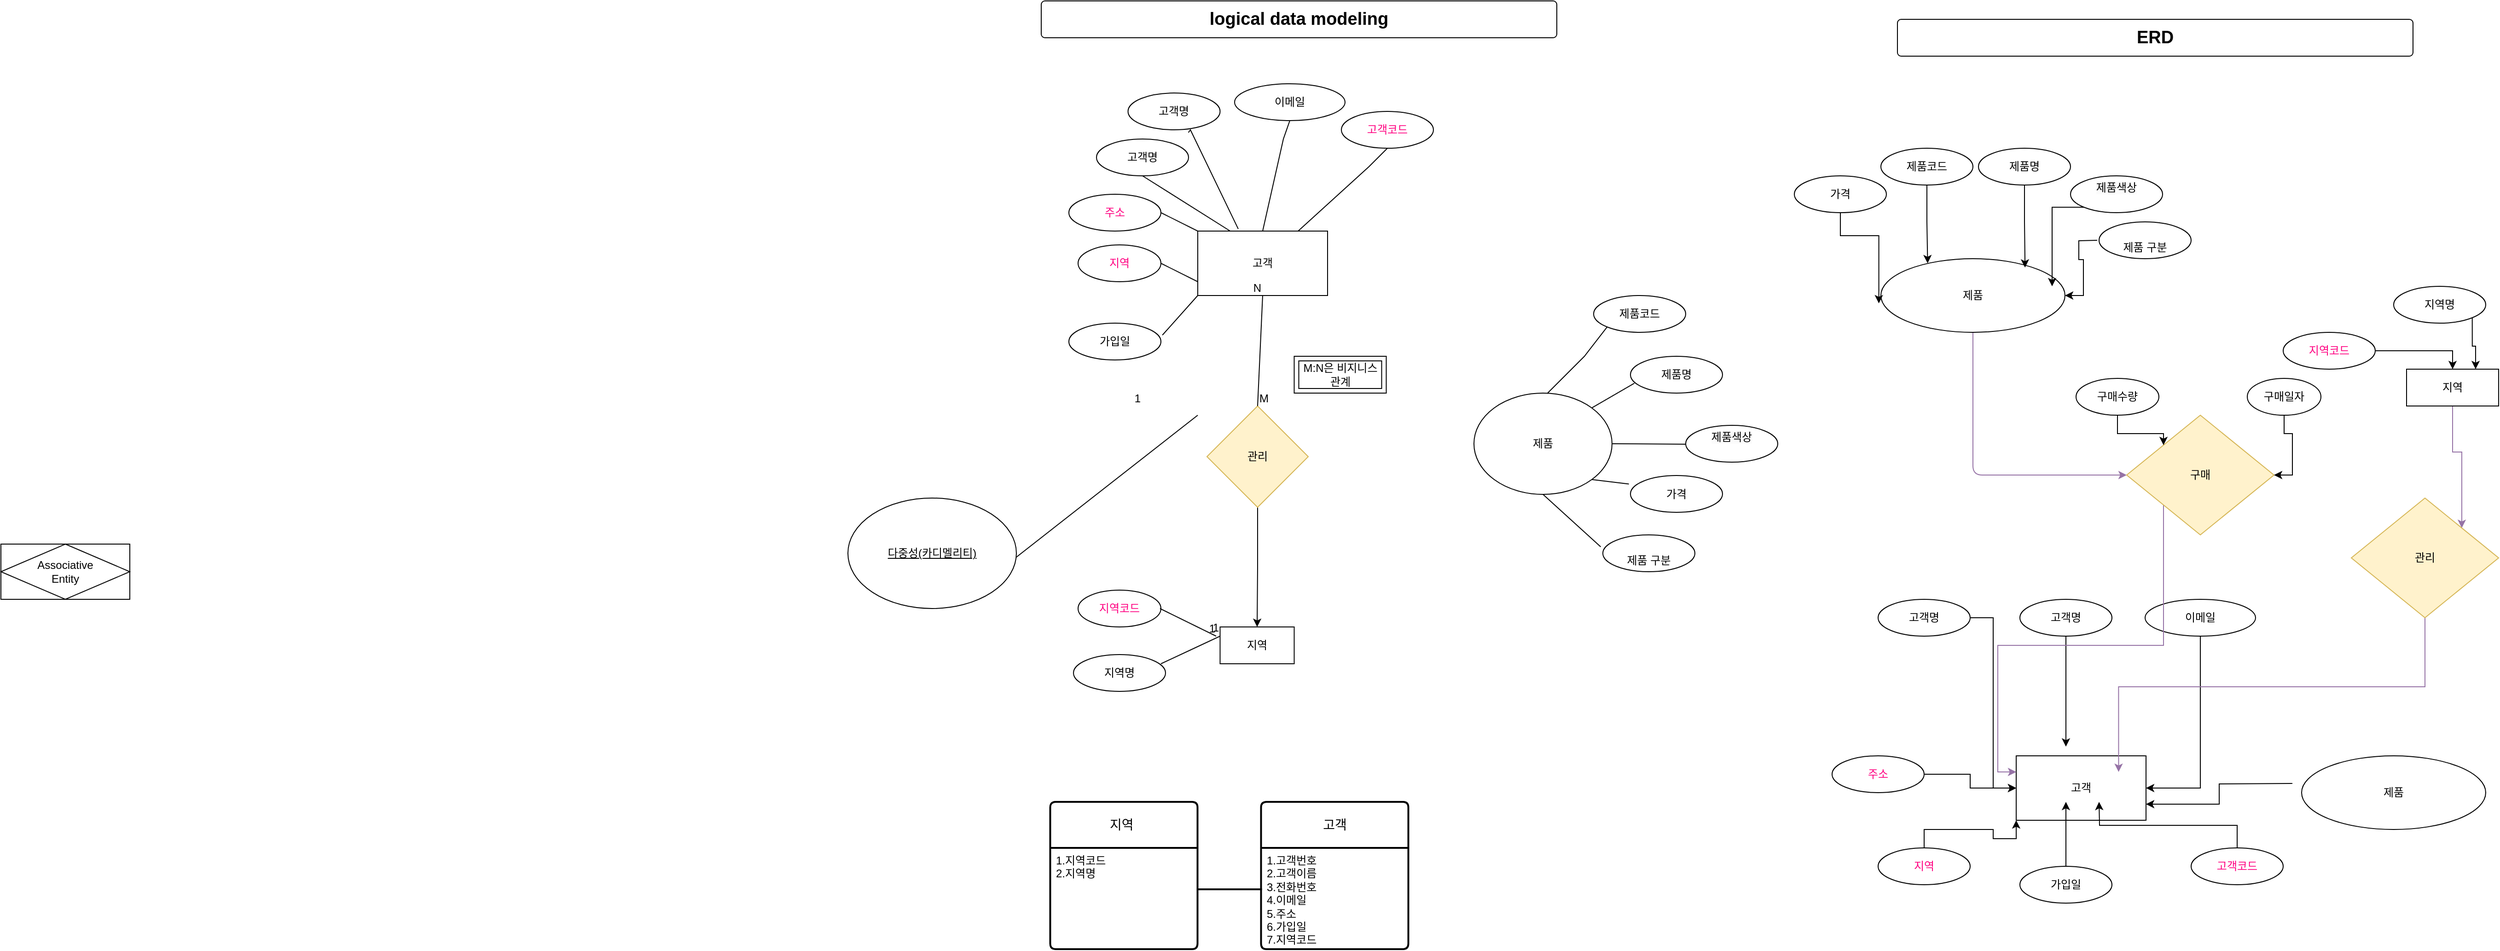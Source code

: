<mxfile version="21.6.5" type="github">
  <diagram name="페이지-1" id="8ceYlJeKnEnoc0hkUmHm">
    <mxGraphModel dx="4450" dy="2098" grid="1" gridSize="10" guides="1" tooltips="1" connect="1" arrows="0" fold="1" page="1" pageScale="1" pageWidth="827" pageHeight="1169" math="0" shadow="0">
      <root>
        <mxCell id="0" />
        <mxCell id="1" parent="0" />
        <mxCell id="tmScAWc0-smr_KVI17uv-12" value="&lt;font style=&quot;vertical-align: inherit;&quot;&gt;&lt;font style=&quot;vertical-align: inherit;&quot;&gt;고객&lt;/font&gt;&lt;/font&gt;" style="whiteSpace=wrap;html=1;align=center;" parent="1" vertex="1">
          <mxGeometry x="259" y="-300" width="141" height="70" as="geometry" />
        </mxCell>
        <mxCell id="tmScAWc0-smr_KVI17uv-17" style="edgeStyle=orthogonalEdgeStyle;rounded=0;orthogonalLoop=1;jettySize=auto;html=1;exitX=1;exitY=0.5;exitDx=0;exitDy=0;entryX=0;entryY=0.5;entryDx=0;entryDy=0;" parent="1" source="tmScAWc0-smr_KVI17uv-13" target="tmScAWc0-smr_KVI17uv-12" edge="1">
          <mxGeometry relative="1" as="geometry" />
        </mxCell>
        <mxCell id="tmScAWc0-smr_KVI17uv-13" value="&lt;font style=&quot;vertical-align: inherit;&quot;&gt;&lt;font style=&quot;vertical-align: inherit;&quot;&gt;고객명&lt;/font&gt;&lt;/font&gt;" style="ellipse;whiteSpace=wrap;html=1;align=center;" parent="1" vertex="1">
          <mxGeometry x="109" y="-470" width="100" height="40" as="geometry" />
        </mxCell>
        <mxCell id="tmScAWc0-smr_KVI17uv-40" style="edgeStyle=orthogonalEdgeStyle;rounded=0;orthogonalLoop=1;jettySize=auto;html=1;exitX=0.5;exitY=1;exitDx=0;exitDy=0;" parent="1" source="tmScAWc0-smr_KVI17uv-18" edge="1">
          <mxGeometry relative="1" as="geometry">
            <mxPoint x="313" y="-310" as="targetPoint" />
          </mxGeometry>
        </mxCell>
        <mxCell id="tmScAWc0-smr_KVI17uv-18" value="&lt;font style=&quot;vertical-align: inherit;&quot;&gt;&lt;font style=&quot;vertical-align: inherit;&quot;&gt;고객명&lt;/font&gt;&lt;/font&gt;" style="ellipse;whiteSpace=wrap;html=1;align=center;" parent="1" vertex="1">
          <mxGeometry x="263" y="-470" width="100" height="40" as="geometry" />
        </mxCell>
        <mxCell id="tmScAWc0-smr_KVI17uv-24" style="edgeStyle=orthogonalEdgeStyle;rounded=0;orthogonalLoop=1;jettySize=auto;html=1;exitX=0.5;exitY=1;exitDx=0;exitDy=0;entryX=1;entryY=0.5;entryDx=0;entryDy=0;" parent="1" source="tmScAWc0-smr_KVI17uv-19" target="tmScAWc0-smr_KVI17uv-12" edge="1">
          <mxGeometry relative="1" as="geometry" />
        </mxCell>
        <mxCell id="tmScAWc0-smr_KVI17uv-19" value="&lt;font style=&quot;vertical-align: inherit;&quot;&gt;&lt;font style=&quot;vertical-align: inherit;&quot;&gt;이메일&lt;/font&gt;&lt;/font&gt;" style="ellipse;whiteSpace=wrap;html=1;align=center;" parent="1" vertex="1">
          <mxGeometry x="399" y="-470" width="120" height="40" as="geometry" />
        </mxCell>
        <mxCell id="tmScAWc0-smr_KVI17uv-34" style="edgeStyle=orthogonalEdgeStyle;rounded=0;orthogonalLoop=1;jettySize=auto;html=1;exitX=1;exitY=0.5;exitDx=0;exitDy=0;" parent="1" source="tmScAWc0-smr_KVI17uv-31" target="tmScAWc0-smr_KVI17uv-12" edge="1">
          <mxGeometry relative="1" as="geometry" />
        </mxCell>
        <mxCell id="tmScAWc0-smr_KVI17uv-31" value="&lt;font color=&quot;#ff0080&quot;&gt;주소&lt;/font&gt;" style="ellipse;whiteSpace=wrap;html=1;align=center;" parent="1" vertex="1">
          <mxGeometry x="59" y="-300" width="100" height="40" as="geometry" />
        </mxCell>
        <mxCell id="tmScAWc0-smr_KVI17uv-35" style="edgeStyle=orthogonalEdgeStyle;rounded=0;orthogonalLoop=1;jettySize=auto;html=1;exitX=0.5;exitY=0;exitDx=0;exitDy=0;entryX=0;entryY=1;entryDx=0;entryDy=0;" parent="1" source="tmScAWc0-smr_KVI17uv-32" target="tmScAWc0-smr_KVI17uv-12" edge="1">
          <mxGeometry relative="1" as="geometry" />
        </mxCell>
        <mxCell id="tmScAWc0-smr_KVI17uv-32" value="&lt;font color=&quot;#ff0080&quot;&gt;지역&lt;/font&gt;" style="ellipse;whiteSpace=wrap;html=1;align=center;" parent="1" vertex="1">
          <mxGeometry x="109" y="-200" width="100" height="40" as="geometry" />
        </mxCell>
        <mxCell id="tmScAWc0-smr_KVI17uv-39" style="edgeStyle=orthogonalEdgeStyle;rounded=0;orthogonalLoop=1;jettySize=auto;html=1;exitX=0.5;exitY=0;exitDx=0;exitDy=0;" parent="1" source="tmScAWc0-smr_KVI17uv-33" edge="1">
          <mxGeometry relative="1" as="geometry">
            <mxPoint x="313" y="-250" as="targetPoint" />
          </mxGeometry>
        </mxCell>
        <mxCell id="tmScAWc0-smr_KVI17uv-33" value="&lt;font style=&quot;vertical-align: inherit;&quot;&gt;&lt;font style=&quot;vertical-align: inherit;&quot;&gt;가입일&lt;/font&gt;&lt;/font&gt;" style="ellipse;whiteSpace=wrap;html=1;align=center;" parent="1" vertex="1">
          <mxGeometry x="263" y="-180" width="100" height="40" as="geometry" />
        </mxCell>
        <mxCell id="tmScAWc0-smr_KVI17uv-42" style="edgeStyle=orthogonalEdgeStyle;rounded=0;orthogonalLoop=1;jettySize=auto;html=1;exitX=0.5;exitY=0;exitDx=0;exitDy=0;" parent="1" source="tmScAWc0-smr_KVI17uv-41" edge="1">
          <mxGeometry relative="1" as="geometry">
            <mxPoint x="349" y="-250" as="targetPoint" />
          </mxGeometry>
        </mxCell>
        <mxCell id="tmScAWc0-smr_KVI17uv-41" value="&lt;font style=&quot;vertical-align: inherit;&quot;&gt;&lt;font color=&quot;#ff0080&quot; style=&quot;vertical-align: inherit;&quot;&gt;고객코드&lt;/font&gt;&lt;/font&gt;" style="ellipse;whiteSpace=wrap;html=1;align=center;" parent="1" vertex="1">
          <mxGeometry x="449" y="-200" width="100" height="40" as="geometry" />
        </mxCell>
        <mxCell id="AtRdUWmvcE0Tz8EeHSm6-30" style="edgeStyle=orthogonalEdgeStyle;rounded=0;orthogonalLoop=1;jettySize=auto;html=1;exitX=0.5;exitY=1;exitDx=0;exitDy=0;entryX=1;entryY=0;entryDx=0;entryDy=0;fillColor=#e1d5e7;strokeColor=#9673a6;" edge="1" parent="1" source="AtRdUWmvcE0Tz8EeHSm6-1" target="AtRdUWmvcE0Tz8EeHSm6-23">
          <mxGeometry relative="1" as="geometry" />
        </mxCell>
        <mxCell id="AtRdUWmvcE0Tz8EeHSm6-1" value="지역" style="whiteSpace=wrap;html=1;align=center;" vertex="1" parent="1">
          <mxGeometry x="683" y="-720" width="100" height="40" as="geometry" />
        </mxCell>
        <mxCell id="AtRdUWmvcE0Tz8EeHSm6-6" style="edgeStyle=orthogonalEdgeStyle;rounded=0;orthogonalLoop=1;jettySize=auto;html=1;exitX=1;exitY=0.5;exitDx=0;exitDy=0;entryX=0.5;entryY=0;entryDx=0;entryDy=0;" edge="1" parent="1" source="AtRdUWmvcE0Tz8EeHSm6-2" target="AtRdUWmvcE0Tz8EeHSm6-1">
          <mxGeometry relative="1" as="geometry" />
        </mxCell>
        <mxCell id="AtRdUWmvcE0Tz8EeHSm6-2" value="&lt;font color=&quot;#ff0080&quot;&gt;지역코드&lt;/font&gt;" style="ellipse;whiteSpace=wrap;html=1;align=center;" vertex="1" parent="1">
          <mxGeometry x="549" y="-760" width="100" height="40" as="geometry" />
        </mxCell>
        <mxCell id="AtRdUWmvcE0Tz8EeHSm6-26" style="edgeStyle=orthogonalEdgeStyle;rounded=0;orthogonalLoop=1;jettySize=auto;html=1;exitX=1;exitY=1;exitDx=0;exitDy=0;entryX=0.75;entryY=0;entryDx=0;entryDy=0;" edge="1" parent="1" source="AtRdUWmvcE0Tz8EeHSm6-3" target="AtRdUWmvcE0Tz8EeHSm6-1">
          <mxGeometry relative="1" as="geometry" />
        </mxCell>
        <mxCell id="AtRdUWmvcE0Tz8EeHSm6-3" value="지역명" style="ellipse;whiteSpace=wrap;html=1;align=center;" vertex="1" parent="1">
          <mxGeometry x="669" y="-810" width="100" height="40" as="geometry" />
        </mxCell>
        <mxCell id="AtRdUWmvcE0Tz8EeHSm6-9" style="edgeStyle=orthogonalEdgeStyle;rounded=0;orthogonalLoop=1;jettySize=auto;html=1;exitX=0;exitY=0.5;exitDx=0;exitDy=0;entryX=1;entryY=0.75;entryDx=0;entryDy=0;" edge="1" parent="1" target="tmScAWc0-smr_KVI17uv-12">
          <mxGeometry relative="1" as="geometry">
            <mxPoint x="559" y="-270" as="sourcePoint" />
          </mxGeometry>
        </mxCell>
        <mxCell id="AtRdUWmvcE0Tz8EeHSm6-34" style="edgeStyle=orthogonalEdgeStyle;rounded=1;orthogonalLoop=1;jettySize=auto;html=1;exitX=0.5;exitY=1;exitDx=0;exitDy=0;entryX=0;entryY=0.5;entryDx=0;entryDy=0;fillColor=#e1d5e7;strokeColor=#9673a6;" edge="1" parent="1" source="AtRdUWmvcE0Tz8EeHSm6-8" target="AtRdUWmvcE0Tz8EeHSm6-31">
          <mxGeometry relative="1" as="geometry" />
        </mxCell>
        <mxCell id="AtRdUWmvcE0Tz8EeHSm6-8" value="제품" style="ellipse;whiteSpace=wrap;html=1;align=center;" vertex="1" parent="1">
          <mxGeometry x="112" y="-840" width="200" height="80" as="geometry" />
        </mxCell>
        <mxCell id="AtRdUWmvcE0Tz8EeHSm6-10" value="제품" style="ellipse;whiteSpace=wrap;html=1;align=center;" vertex="1" parent="1">
          <mxGeometry x="569" y="-300" width="200" height="80" as="geometry" />
        </mxCell>
        <mxCell id="AtRdUWmvcE0Tz8EeHSm6-20" style="edgeStyle=orthogonalEdgeStyle;rounded=0;orthogonalLoop=1;jettySize=auto;html=1;exitX=0.5;exitY=1;exitDx=0;exitDy=0;entryX=-0.011;entryY=0.606;entryDx=0;entryDy=0;entryPerimeter=0;" edge="1" parent="1" source="AtRdUWmvcE0Tz8EeHSm6-11" target="AtRdUWmvcE0Tz8EeHSm6-8">
          <mxGeometry relative="1" as="geometry" />
        </mxCell>
        <mxCell id="AtRdUWmvcE0Tz8EeHSm6-11" value="가격" style="ellipse;whiteSpace=wrap;html=1;align=center;" vertex="1" parent="1">
          <mxGeometry x="18" y="-930" width="100" height="40" as="geometry" />
        </mxCell>
        <mxCell id="AtRdUWmvcE0Tz8EeHSm6-19" style="edgeStyle=orthogonalEdgeStyle;rounded=0;orthogonalLoop=1;jettySize=auto;html=1;exitX=0.5;exitY=1;exitDx=0;exitDy=0;entryX=0.254;entryY=0.062;entryDx=0;entryDy=0;entryPerimeter=0;" edge="1" parent="1" source="AtRdUWmvcE0Tz8EeHSm6-12" target="AtRdUWmvcE0Tz8EeHSm6-8">
          <mxGeometry relative="1" as="geometry" />
        </mxCell>
        <mxCell id="AtRdUWmvcE0Tz8EeHSm6-12" value="제품코드" style="ellipse;whiteSpace=wrap;html=1;align=center;" vertex="1" parent="1">
          <mxGeometry x="112" y="-960" width="100" height="40" as="geometry" />
        </mxCell>
        <mxCell id="AtRdUWmvcE0Tz8EeHSm6-17" style="edgeStyle=orthogonalEdgeStyle;rounded=0;orthogonalLoop=1;jettySize=auto;html=1;exitX=0;exitY=1;exitDx=0;exitDy=0;entryX=0.93;entryY=0.375;entryDx=0;entryDy=0;entryPerimeter=0;" edge="1" parent="1" source="AtRdUWmvcE0Tz8EeHSm6-13" target="AtRdUWmvcE0Tz8EeHSm6-8">
          <mxGeometry relative="1" as="geometry" />
        </mxCell>
        <mxCell id="AtRdUWmvcE0Tz8EeHSm6-13" value="&#xa;&lt;span style=&quot;color: rgb(0, 0, 0); font-family: Helvetica; font-size: 12px; font-style: normal; font-variant-ligatures: normal; font-variant-caps: normal; font-weight: 400; letter-spacing: normal; orphans: 2; text-align: center; text-indent: 0px; text-transform: none; widows: 2; word-spacing: 0px; -webkit-text-stroke-width: 0px; background-color: rgb(251, 251, 251); text-decoration-thickness: initial; text-decoration-style: initial; text-decoration-color: initial; float: none; display: inline !important;&quot;&gt;제품색상&lt;/span&gt;&#xa;&#xa;" style="ellipse;whiteSpace=wrap;html=1;align=center;" vertex="1" parent="1">
          <mxGeometry x="318" y="-930" width="100" height="40" as="geometry" />
        </mxCell>
        <mxCell id="AtRdUWmvcE0Tz8EeHSm6-18" style="edgeStyle=orthogonalEdgeStyle;rounded=0;orthogonalLoop=1;jettySize=auto;html=1;exitX=0.5;exitY=1;exitDx=0;exitDy=0;entryX=0.783;entryY=0.121;entryDx=0;entryDy=0;entryPerimeter=0;" edge="1" parent="1" source="AtRdUWmvcE0Tz8EeHSm6-14" target="AtRdUWmvcE0Tz8EeHSm6-8">
          <mxGeometry relative="1" as="geometry" />
        </mxCell>
        <mxCell id="AtRdUWmvcE0Tz8EeHSm6-14" value="제품명" style="ellipse;whiteSpace=wrap;html=1;align=center;" vertex="1" parent="1">
          <mxGeometry x="218" y="-960" width="100" height="40" as="geometry" />
        </mxCell>
        <mxCell id="AtRdUWmvcE0Tz8EeHSm6-16" style="edgeStyle=orthogonalEdgeStyle;rounded=0;orthogonalLoop=1;jettySize=auto;html=1;exitX=0;exitY=0.5;exitDx=0;exitDy=0;entryX=1;entryY=0.5;entryDx=0;entryDy=0;" edge="1" parent="1" target="AtRdUWmvcE0Tz8EeHSm6-8">
          <mxGeometry relative="1" as="geometry">
            <mxPoint x="347.0" y="-860" as="sourcePoint" />
          </mxGeometry>
        </mxCell>
        <mxCell id="AtRdUWmvcE0Tz8EeHSm6-15" value="&lt;br&gt;제품 구분" style="ellipse;whiteSpace=wrap;html=1;align=center;" vertex="1" parent="1">
          <mxGeometry x="349" y="-880" width="100" height="40" as="geometry" />
        </mxCell>
        <mxCell id="AtRdUWmvcE0Tz8EeHSm6-21" value="Associative&#xa;Entity" style="shape=associativeEntity;whiteSpace=wrap;html=1;align=center;" vertex="1" parent="1">
          <mxGeometry x="-1930" y="-530" width="140" height="60" as="geometry" />
        </mxCell>
        <mxCell id="AtRdUWmvcE0Tz8EeHSm6-24" style="edgeStyle=orthogonalEdgeStyle;rounded=0;orthogonalLoop=1;jettySize=auto;html=1;exitX=0.5;exitY=1;exitDx=0;exitDy=0;entryX=0.789;entryY=0.25;entryDx=0;entryDy=0;entryPerimeter=0;fillColor=#e1d5e7;strokeColor=#9673a6;" edge="1" parent="1" source="AtRdUWmvcE0Tz8EeHSm6-23" target="tmScAWc0-smr_KVI17uv-12">
          <mxGeometry relative="1" as="geometry" />
        </mxCell>
        <mxCell id="AtRdUWmvcE0Tz8EeHSm6-23" value="관리" style="shape=rhombus;perimeter=rhombusPerimeter;whiteSpace=wrap;html=1;align=center;rotation=0;fillColor=#fff2cc;strokeColor=#d6b656;" vertex="1" parent="1">
          <mxGeometry x="623" y="-580" width="160" height="130" as="geometry" />
        </mxCell>
        <mxCell id="AtRdUWmvcE0Tz8EeHSm6-33" style="edgeStyle=orthogonalEdgeStyle;rounded=0;orthogonalLoop=1;jettySize=auto;html=1;exitX=0;exitY=1;exitDx=0;exitDy=0;entryX=0;entryY=0.25;entryDx=0;entryDy=0;fillColor=#e1d5e7;strokeColor=#9673a6;" edge="1" parent="1" source="AtRdUWmvcE0Tz8EeHSm6-31" target="tmScAWc0-smr_KVI17uv-12">
          <mxGeometry relative="1" as="geometry" />
        </mxCell>
        <mxCell id="AtRdUWmvcE0Tz8EeHSm6-31" value="구매" style="shape=rhombus;perimeter=rhombusPerimeter;whiteSpace=wrap;html=1;align=center;rotation=0;fillColor=#fff2cc;strokeColor=#d6b656;" vertex="1" parent="1">
          <mxGeometry x="379" y="-670" width="160" height="130" as="geometry" />
        </mxCell>
        <mxCell id="AtRdUWmvcE0Tz8EeHSm6-38" style="edgeStyle=orthogonalEdgeStyle;rounded=0;orthogonalLoop=1;jettySize=auto;html=1;exitX=0.5;exitY=1;exitDx=0;exitDy=0;entryX=0;entryY=0;entryDx=0;entryDy=0;" edge="1" parent="1" source="AtRdUWmvcE0Tz8EeHSm6-35" target="AtRdUWmvcE0Tz8EeHSm6-31">
          <mxGeometry relative="1" as="geometry" />
        </mxCell>
        <mxCell id="AtRdUWmvcE0Tz8EeHSm6-35" value="구매수량" style="ellipse;whiteSpace=wrap;html=1;align=center;" vertex="1" parent="1">
          <mxGeometry x="324" y="-710" width="90" height="40" as="geometry" />
        </mxCell>
        <mxCell id="AtRdUWmvcE0Tz8EeHSm6-37" style="edgeStyle=orthogonalEdgeStyle;rounded=0;orthogonalLoop=1;jettySize=auto;html=1;exitX=0.5;exitY=1;exitDx=0;exitDy=0;entryX=1;entryY=0.5;entryDx=0;entryDy=0;" edge="1" parent="1" source="AtRdUWmvcE0Tz8EeHSm6-36" target="AtRdUWmvcE0Tz8EeHSm6-31">
          <mxGeometry relative="1" as="geometry" />
        </mxCell>
        <mxCell id="AtRdUWmvcE0Tz8EeHSm6-36" value="구매일자" style="ellipse;whiteSpace=wrap;html=1;align=center;" vertex="1" parent="1">
          <mxGeometry x="510" y="-710" width="80" height="40" as="geometry" />
        </mxCell>
        <mxCell id="AtRdUWmvcE0Tz8EeHSm6-39" value="&lt;b&gt;&lt;font style=&quot;font-size: 19px;&quot;&gt;ERD&lt;/font&gt;&lt;/b&gt;" style="rounded=1;arcSize=10;whiteSpace=wrap;html=1;align=center;" vertex="1" parent="1">
          <mxGeometry x="130" y="-1100" width="560" height="40" as="geometry" />
        </mxCell>
        <mxCell id="AtRdUWmvcE0Tz8EeHSm6-40" value="&lt;span style=&quot;font-size: 19px;&quot;&gt;&lt;b&gt;logical data modeling&lt;/b&gt;&lt;/span&gt;" style="rounded=1;arcSize=10;whiteSpace=wrap;html=1;align=center;" vertex="1" parent="1">
          <mxGeometry x="-800" y="-1120" width="560" height="40" as="geometry" />
        </mxCell>
        <mxCell id="AtRdUWmvcE0Tz8EeHSm6-41" value="&lt;font style=&quot;vertical-align: inherit;&quot;&gt;&lt;font style=&quot;vertical-align: inherit;&quot;&gt;고객&lt;/font&gt;&lt;/font&gt;" style="whiteSpace=wrap;html=1;align=center;" vertex="1" parent="1">
          <mxGeometry x="-630" y="-870" width="141" height="70" as="geometry" />
        </mxCell>
        <mxCell id="AtRdUWmvcE0Tz8EeHSm6-42" value="&lt;font style=&quot;vertical-align: inherit;&quot;&gt;&lt;font style=&quot;vertical-align: inherit;&quot;&gt;고객명&lt;/font&gt;&lt;/font&gt;" style="ellipse;whiteSpace=wrap;html=1;align=center;" vertex="1" parent="1">
          <mxGeometry x="-740" y="-970" width="100" height="40" as="geometry" />
        </mxCell>
        <mxCell id="AtRdUWmvcE0Tz8EeHSm6-43" value="&lt;font style=&quot;vertical-align: inherit;&quot;&gt;&lt;font style=&quot;vertical-align: inherit;&quot;&gt;고객명&lt;/font&gt;&lt;/font&gt;" style="ellipse;whiteSpace=wrap;html=1;align=center;" vertex="1" parent="1">
          <mxGeometry x="-705.75" y="-1020" width="100" height="40" as="geometry" />
        </mxCell>
        <mxCell id="AtRdUWmvcE0Tz8EeHSm6-44" value="&lt;font style=&quot;vertical-align: inherit;&quot;&gt;&lt;font style=&quot;vertical-align: inherit;&quot;&gt;이메일&lt;/font&gt;&lt;/font&gt;" style="ellipse;whiteSpace=wrap;html=1;align=center;" vertex="1" parent="1">
          <mxGeometry x="-590" y="-1030" width="120" height="40" as="geometry" />
        </mxCell>
        <mxCell id="AtRdUWmvcE0Tz8EeHSm6-46" value="&lt;font color=&quot;#ff0080&quot;&gt;주소&lt;/font&gt;" style="ellipse;whiteSpace=wrap;html=1;align=center;" vertex="1" parent="1">
          <mxGeometry x="-770" y="-910" width="100" height="40" as="geometry" />
        </mxCell>
        <mxCell id="AtRdUWmvcE0Tz8EeHSm6-48" value="&lt;font color=&quot;#ff0080&quot;&gt;지역&lt;/font&gt;" style="ellipse;whiteSpace=wrap;html=1;align=center;" vertex="1" parent="1">
          <mxGeometry x="-760" y="-855" width="90" height="40" as="geometry" />
        </mxCell>
        <mxCell id="AtRdUWmvcE0Tz8EeHSm6-50" value="&lt;font style=&quot;vertical-align: inherit;&quot;&gt;&lt;font style=&quot;vertical-align: inherit;&quot;&gt;가입일&lt;/font&gt;&lt;/font&gt;" style="ellipse;whiteSpace=wrap;html=1;align=center;" vertex="1" parent="1">
          <mxGeometry x="-770" y="-770" width="100" height="40" as="geometry" />
        </mxCell>
        <mxCell id="AtRdUWmvcE0Tz8EeHSm6-51" value="&lt;font style=&quot;vertical-align: inherit;&quot;&gt;&lt;font color=&quot;#ff0080&quot; style=&quot;vertical-align: inherit;&quot;&gt;고객코드&lt;/font&gt;&lt;/font&gt;" style="ellipse;whiteSpace=wrap;html=1;align=center;rotation=0;" vertex="1" parent="1">
          <mxGeometry x="-474" y="-1000" width="100" height="40" as="geometry" />
        </mxCell>
        <mxCell id="AtRdUWmvcE0Tz8EeHSm6-71" value="지역&lt;span style=&quot;white-space: pre;&quot;&gt;&#x9;&lt;/span&gt;" style="swimlane;childLayout=stackLayout;horizontal=1;startSize=50;horizontalStack=0;rounded=1;fontSize=14;fontStyle=0;strokeWidth=2;resizeParent=0;resizeLast=1;shadow=0;dashed=0;align=center;arcSize=4;whiteSpace=wrap;html=1;" vertex="1" parent="1">
          <mxGeometry x="-790.25" y="-250" width="160" height="160" as="geometry" />
        </mxCell>
        <mxCell id="AtRdUWmvcE0Tz8EeHSm6-72" value="1.지역코드&lt;br&gt;2.지역명" style="align=left;strokeColor=none;fillColor=none;spacingLeft=4;fontSize=12;verticalAlign=top;resizable=0;rotatable=0;part=1;html=1;" vertex="1" parent="AtRdUWmvcE0Tz8EeHSm6-71">
          <mxGeometry y="50" width="160" height="110" as="geometry" />
        </mxCell>
        <mxCell id="AtRdUWmvcE0Tz8EeHSm6-101" style="edgeStyle=orthogonalEdgeStyle;rounded=0;orthogonalLoop=1;jettySize=auto;html=1;exitX=0.5;exitY=1;exitDx=0;exitDy=0;entryX=0.5;entryY=0;entryDx=0;entryDy=0;" edge="1" parent="1" source="AtRdUWmvcE0Tz8EeHSm6-74" target="AtRdUWmvcE0Tz8EeHSm6-75">
          <mxGeometry relative="1" as="geometry" />
        </mxCell>
        <mxCell id="AtRdUWmvcE0Tz8EeHSm6-74" value="관리" style="shape=rhombus;perimeter=rhombusPerimeter;whiteSpace=wrap;html=1;align=center;rotation=0;fillColor=#fff2cc;strokeColor=#d6b656;" vertex="1" parent="1">
          <mxGeometry x="-620" y="-680" width="110" height="110" as="geometry" />
        </mxCell>
        <mxCell id="AtRdUWmvcE0Tz8EeHSm6-75" value="지역" style="whiteSpace=wrap;html=1;align=center;" vertex="1" parent="1">
          <mxGeometry x="-605.75" y="-440" width="80.5" height="40" as="geometry" />
        </mxCell>
        <mxCell id="AtRdUWmvcE0Tz8EeHSm6-77" value="&lt;font color=&quot;#ff0080&quot;&gt;지역코드&lt;/font&gt;" style="ellipse;whiteSpace=wrap;html=1;align=center;" vertex="1" parent="1">
          <mxGeometry x="-760" y="-480" width="90" height="40" as="geometry" />
        </mxCell>
        <mxCell id="AtRdUWmvcE0Tz8EeHSm6-78" value="지역명" style="ellipse;whiteSpace=wrap;html=1;align=center;" vertex="1" parent="1">
          <mxGeometry x="-765" y="-410" width="100" height="40" as="geometry" />
        </mxCell>
        <mxCell id="AtRdUWmvcE0Tz8EeHSm6-97" value="" style="endArrow=none;html=1;rounded=0;" edge="1" parent="1">
          <mxGeometry relative="1" as="geometry">
            <mxPoint x="-671" y="-460" as="sourcePoint" />
            <mxPoint x="-610" y="-430" as="targetPoint" />
          </mxGeometry>
        </mxCell>
        <mxCell id="AtRdUWmvcE0Tz8EeHSm6-98" value="1" style="resizable=0;html=1;whiteSpace=wrap;align=right;verticalAlign=bottom;" connectable="0" vertex="1" parent="AtRdUWmvcE0Tz8EeHSm6-97">
          <mxGeometry x="1" relative="1" as="geometry" />
        </mxCell>
        <mxCell id="AtRdUWmvcE0Tz8EeHSm6-99" value="" style="endArrow=none;html=1;rounded=0;entryX=0;entryY=0.25;entryDx=0;entryDy=0;" edge="1" parent="1" target="AtRdUWmvcE0Tz8EeHSm6-75">
          <mxGeometry relative="1" as="geometry">
            <mxPoint x="-670" y="-400" as="sourcePoint" />
            <mxPoint x="-609" y="-370" as="targetPoint" />
          </mxGeometry>
        </mxCell>
        <mxCell id="AtRdUWmvcE0Tz8EeHSm6-100" value="1" style="resizable=0;html=1;whiteSpace=wrap;align=right;verticalAlign=bottom;" connectable="0" vertex="1" parent="AtRdUWmvcE0Tz8EeHSm6-99">
          <mxGeometry x="1" relative="1" as="geometry" />
        </mxCell>
        <mxCell id="AtRdUWmvcE0Tz8EeHSm6-103" value="" style="endArrow=none;html=1;rounded=0;" edge="1" parent="1">
          <mxGeometry relative="1" as="geometry">
            <mxPoint x="-860" y="-490" as="sourcePoint" />
            <mxPoint x="-630" y="-670" as="targetPoint" />
          </mxGeometry>
        </mxCell>
        <mxCell id="AtRdUWmvcE0Tz8EeHSm6-104" value="1" style="resizable=0;html=1;whiteSpace=wrap;align=right;verticalAlign=bottom;" connectable="0" vertex="1" parent="AtRdUWmvcE0Tz8EeHSm6-103">
          <mxGeometry x="1" relative="1" as="geometry">
            <mxPoint x="-60" y="-10" as="offset" />
          </mxGeometry>
        </mxCell>
        <mxCell id="AtRdUWmvcE0Tz8EeHSm6-105" value="다중성(카디멜리티)" style="ellipse;whiteSpace=wrap;html=1;align=center;fontStyle=4;" vertex="1" parent="1">
          <mxGeometry x="-1010" y="-580" width="183" height="120" as="geometry" />
        </mxCell>
        <mxCell id="AtRdUWmvcE0Tz8EeHSm6-107" value="고객&lt;br&gt;" style="swimlane;childLayout=stackLayout;horizontal=1;startSize=50;horizontalStack=0;rounded=1;fontSize=14;fontStyle=0;strokeWidth=2;resizeParent=0;resizeLast=1;shadow=0;dashed=0;align=center;arcSize=4;whiteSpace=wrap;html=1;" vertex="1" parent="1">
          <mxGeometry x="-561.25" y="-250" width="160" height="160" as="geometry" />
        </mxCell>
        <mxCell id="AtRdUWmvcE0Tz8EeHSm6-108" value="1.고객번호&lt;br&gt;2.고객이름&lt;br&gt;3.전화번호&lt;br&gt;4.이메일&lt;br&gt;5.주소&lt;br&gt;6.가입일&lt;br&gt;7.지역코드" style="align=left;strokeColor=none;fillColor=none;spacingLeft=4;fontSize=12;verticalAlign=top;resizable=0;rotatable=0;part=1;html=1;" vertex="1" parent="AtRdUWmvcE0Tz8EeHSm6-107">
          <mxGeometry y="50" width="160" height="110" as="geometry" />
        </mxCell>
        <mxCell id="AtRdUWmvcE0Tz8EeHSm6-109" value="" style="endArrow=none;html=1;rounded=0;exitX=0;exitY=0;exitDx=0;exitDy=0;entryX=1;entryY=0.5;entryDx=0;entryDy=0;" edge="1" parent="1" source="AtRdUWmvcE0Tz8EeHSm6-41" target="AtRdUWmvcE0Tz8EeHSm6-46">
          <mxGeometry width="50" height="50" relative="1" as="geometry">
            <mxPoint x="-690" y="-855" as="sourcePoint" />
            <mxPoint x="-640" y="-905" as="targetPoint" />
          </mxGeometry>
        </mxCell>
        <mxCell id="AtRdUWmvcE0Tz8EeHSm6-111" value="" style="endArrow=none;html=1;rounded=0;" edge="1" parent="1" source="AtRdUWmvcE0Tz8EeHSm6-41">
          <mxGeometry width="50" height="50" relative="1" as="geometry">
            <mxPoint x="-474" y="-910" as="sourcePoint" />
            <mxPoint x="-424" y="-960" as="targetPoint" />
            <Array as="points">
              <mxPoint x="-444" y="-940" />
            </Array>
          </mxGeometry>
        </mxCell>
        <mxCell id="AtRdUWmvcE0Tz8EeHSm6-112" value="" style="endArrow=none;html=1;rounded=0;exitX=0.5;exitY=0;exitDx=0;exitDy=0;entryX=0.5;entryY=1;entryDx=0;entryDy=0;" edge="1" parent="1" source="AtRdUWmvcE0Tz8EeHSm6-41" target="AtRdUWmvcE0Tz8EeHSm6-44">
          <mxGeometry width="50" height="50" relative="1" as="geometry">
            <mxPoint x="-614" y="-900" as="sourcePoint" />
            <mxPoint x="-517" y="-990" as="targetPoint" />
            <Array as="points">
              <mxPoint x="-537" y="-970" />
            </Array>
          </mxGeometry>
        </mxCell>
        <mxCell id="AtRdUWmvcE0Tz8EeHSm6-113" value="" style="endArrow=none;html=1;rounded=0;exitX=0.312;exitY=-0.033;exitDx=0;exitDy=0;exitPerimeter=0;entryX=0.656;entryY=1.075;entryDx=0;entryDy=0;entryPerimeter=0;" edge="1" parent="1" source="AtRdUWmvcE0Tz8EeHSm6-41" target="AtRdUWmvcE0Tz8EeHSm6-43">
          <mxGeometry width="50" height="50" relative="1" as="geometry">
            <mxPoint x="-660" y="-880" as="sourcePoint" />
            <mxPoint x="-618" y="-1000" as="targetPoint" />
            <Array as="points">
              <mxPoint x="-638" y="-980" />
            </Array>
          </mxGeometry>
        </mxCell>
        <mxCell id="AtRdUWmvcE0Tz8EeHSm6-115" value="" style="endArrow=none;html=1;rounded=0;exitX=0;exitY=0;exitDx=0;exitDy=0;entryX=1;entryY=0.5;entryDx=0;entryDy=0;" edge="1" parent="1">
          <mxGeometry width="50" height="50" relative="1" as="geometry">
            <mxPoint x="-630" y="-815" as="sourcePoint" />
            <mxPoint x="-670" y="-835" as="targetPoint" />
            <Array as="points" />
          </mxGeometry>
        </mxCell>
        <mxCell id="AtRdUWmvcE0Tz8EeHSm6-116" value="" style="endArrow=none;html=1;rounded=0;entryX=0;entryY=1;entryDx=0;entryDy=0;exitX=1.016;exitY=0.325;exitDx=0;exitDy=0;exitPerimeter=0;" edge="1" parent="1" source="AtRdUWmvcE0Tz8EeHSm6-50" target="AtRdUWmvcE0Tz8EeHSm6-41">
          <mxGeometry width="50" height="50" relative="1" as="geometry">
            <mxPoint x="-693" y="-740" as="sourcePoint" />
            <mxPoint x="-630" y="-800" as="targetPoint" />
            <Array as="points" />
          </mxGeometry>
        </mxCell>
        <mxCell id="AtRdUWmvcE0Tz8EeHSm6-119" value="" style="endArrow=none;html=1;rounded=0;entryX=0.25;entryY=0;entryDx=0;entryDy=0;exitX=0.5;exitY=1;exitDx=0;exitDy=0;" edge="1" parent="1" source="AtRdUWmvcE0Tz8EeHSm6-42" target="AtRdUWmvcE0Tz8EeHSm6-41">
          <mxGeometry width="50" height="50" relative="1" as="geometry">
            <mxPoint x="-630" y="-945" as="sourcePoint" />
            <mxPoint x="-620" y="-855" as="targetPoint" />
            <Array as="points" />
          </mxGeometry>
        </mxCell>
        <mxCell id="AtRdUWmvcE0Tz8EeHSm6-122" value="" style="line;strokeWidth=2;html=1;" vertex="1" parent="1">
          <mxGeometry x="-630.25" y="-160" width="70" height="10" as="geometry" />
        </mxCell>
        <mxCell id="AtRdUWmvcE0Tz8EeHSm6-129" value="제품" style="ellipse;whiteSpace=wrap;html=1;align=center;" vertex="1" parent="1">
          <mxGeometry x="-330" y="-694" width="150" height="110" as="geometry" />
        </mxCell>
        <mxCell id="AtRdUWmvcE0Tz8EeHSm6-131" value="가격" style="ellipse;whiteSpace=wrap;html=1;align=center;" vertex="1" parent="1">
          <mxGeometry x="-160" y="-604.5" width="100" height="40" as="geometry" />
        </mxCell>
        <mxCell id="AtRdUWmvcE0Tz8EeHSm6-133" value="제품코드" style="ellipse;whiteSpace=wrap;html=1;align=center;" vertex="1" parent="1">
          <mxGeometry x="-200" y="-800" width="100" height="40" as="geometry" />
        </mxCell>
        <mxCell id="AtRdUWmvcE0Tz8EeHSm6-135" value="&#xa;&lt;span style=&quot;color: rgb(0, 0, 0); font-family: Helvetica; font-size: 12px; font-style: normal; font-variant-ligatures: normal; font-variant-caps: normal; font-weight: 400; letter-spacing: normal; orphans: 2; text-align: center; text-indent: 0px; text-transform: none; widows: 2; word-spacing: 0px; -webkit-text-stroke-width: 0px; background-color: rgb(251, 251, 251); text-decoration-thickness: initial; text-decoration-style: initial; text-decoration-color: initial; float: none; display: inline !important;&quot;&gt;제품색상&lt;/span&gt;&#xa;&#xa;" style="ellipse;whiteSpace=wrap;html=1;align=center;" vertex="1" parent="1">
          <mxGeometry x="-100" y="-659" width="100" height="40" as="geometry" />
        </mxCell>
        <mxCell id="AtRdUWmvcE0Tz8EeHSm6-137" value="제품명" style="ellipse;whiteSpace=wrap;html=1;align=center;" vertex="1" parent="1">
          <mxGeometry x="-160" y="-734" width="100" height="40" as="geometry" />
        </mxCell>
        <mxCell id="AtRdUWmvcE0Tz8EeHSm6-139" value="&lt;br&gt;제품 구분" style="ellipse;whiteSpace=wrap;html=1;align=center;" vertex="1" parent="1">
          <mxGeometry x="-190" y="-540" width="100" height="40" as="geometry" />
        </mxCell>
        <mxCell id="AtRdUWmvcE0Tz8EeHSm6-141" value="" style="endArrow=none;html=1;rounded=0;entryX=0;entryY=1;entryDx=0;entryDy=0;" edge="1" parent="1" target="AtRdUWmvcE0Tz8EeHSm6-133">
          <mxGeometry width="50" height="50" relative="1" as="geometry">
            <mxPoint x="-250" y="-694" as="sourcePoint" />
            <mxPoint x="-200" y="-744" as="targetPoint" />
            <Array as="points">
              <mxPoint x="-210" y="-734" />
            </Array>
          </mxGeometry>
        </mxCell>
        <mxCell id="AtRdUWmvcE0Tz8EeHSm6-142" value="" style="endArrow=none;html=1;rounded=0;entryX=0.042;entryY=0.734;entryDx=0;entryDy=0;entryPerimeter=0;exitX=1;exitY=0;exitDx=0;exitDy=0;" edge="1" parent="1" source="AtRdUWmvcE0Tz8EeHSm6-129" target="AtRdUWmvcE0Tz8EeHSm6-137">
          <mxGeometry width="50" height="50" relative="1" as="geometry">
            <mxPoint x="-240" y="-630" as="sourcePoint" />
            <mxPoint x="-190" y="-680" as="targetPoint" />
          </mxGeometry>
        </mxCell>
        <mxCell id="AtRdUWmvcE0Tz8EeHSm6-143" value="" style="endArrow=none;html=1;rounded=0;entryX=0.042;entryY=0.734;entryDx=0;entryDy=0;entryPerimeter=0;exitX=1;exitY=0.5;exitDx=0;exitDy=0;" edge="1" parent="1" source="AtRdUWmvcE0Tz8EeHSm6-129">
          <mxGeometry width="50" height="50" relative="1" as="geometry">
            <mxPoint x="-146" y="-611.5" as="sourcePoint" />
            <mxPoint x="-100" y="-638.5" as="targetPoint" />
          </mxGeometry>
        </mxCell>
        <mxCell id="AtRdUWmvcE0Tz8EeHSm6-144" value="" style="endArrow=none;html=1;rounded=0;entryX=-0.017;entryY=0.232;entryDx=0;entryDy=0;entryPerimeter=0;exitX=1;exitY=1;exitDx=0;exitDy=0;" edge="1" parent="1" source="AtRdUWmvcE0Tz8EeHSm6-129" target="AtRdUWmvcE0Tz8EeHSm6-131">
          <mxGeometry width="50" height="50" relative="1" as="geometry">
            <mxPoint x="-260" y="-619" as="sourcePoint" />
            <mxPoint x="-180" y="-618.5" as="targetPoint" />
          </mxGeometry>
        </mxCell>
        <mxCell id="AtRdUWmvcE0Tz8EeHSm6-145" value="" style="endArrow=none;html=1;rounded=0;entryX=-0.023;entryY=0.325;entryDx=0;entryDy=0;entryPerimeter=0;exitX=0.5;exitY=1;exitDx=0;exitDy=0;" edge="1" parent="1" source="AtRdUWmvcE0Tz8EeHSm6-129" target="AtRdUWmvcE0Tz8EeHSm6-139">
          <mxGeometry width="50" height="50" relative="1" as="geometry">
            <mxPoint x="-290" y="-550" as="sourcePoint" />
            <mxPoint x="-210" y="-549.5" as="targetPoint" />
          </mxGeometry>
        </mxCell>
        <mxCell id="AtRdUWmvcE0Tz8EeHSm6-146" value="" style="endArrow=none;html=1;rounded=0;exitX=0.5;exitY=0;exitDx=0;exitDy=0;entryX=0.5;entryY=1;entryDx=0;entryDy=0;" edge="1" parent="1" source="AtRdUWmvcE0Tz8EeHSm6-74" target="AtRdUWmvcE0Tz8EeHSm6-41">
          <mxGeometry relative="1" as="geometry">
            <mxPoint x="-562.43" y="-650" as="sourcePoint" />
            <mxPoint x="-565" y="-800" as="targetPoint" />
          </mxGeometry>
        </mxCell>
        <mxCell id="AtRdUWmvcE0Tz8EeHSm6-147" value="M" style="resizable=0;html=1;whiteSpace=wrap;align=left;verticalAlign=bottom;" connectable="0" vertex="1" parent="AtRdUWmvcE0Tz8EeHSm6-146">
          <mxGeometry x="-1" relative="1" as="geometry" />
        </mxCell>
        <mxCell id="AtRdUWmvcE0Tz8EeHSm6-148" value="N" style="resizable=0;html=1;whiteSpace=wrap;align=right;verticalAlign=bottom;" connectable="0" vertex="1" parent="AtRdUWmvcE0Tz8EeHSm6-146">
          <mxGeometry x="1" relative="1" as="geometry" />
        </mxCell>
        <mxCell id="AtRdUWmvcE0Tz8EeHSm6-155" value="M:N은 비지니스 관계" style="shape=ext;margin=3;double=1;whiteSpace=wrap;html=1;align=center;" vertex="1" parent="1">
          <mxGeometry x="-525.25" y="-734" width="100" height="40" as="geometry" />
        </mxCell>
      </root>
    </mxGraphModel>
  </diagram>
</mxfile>
